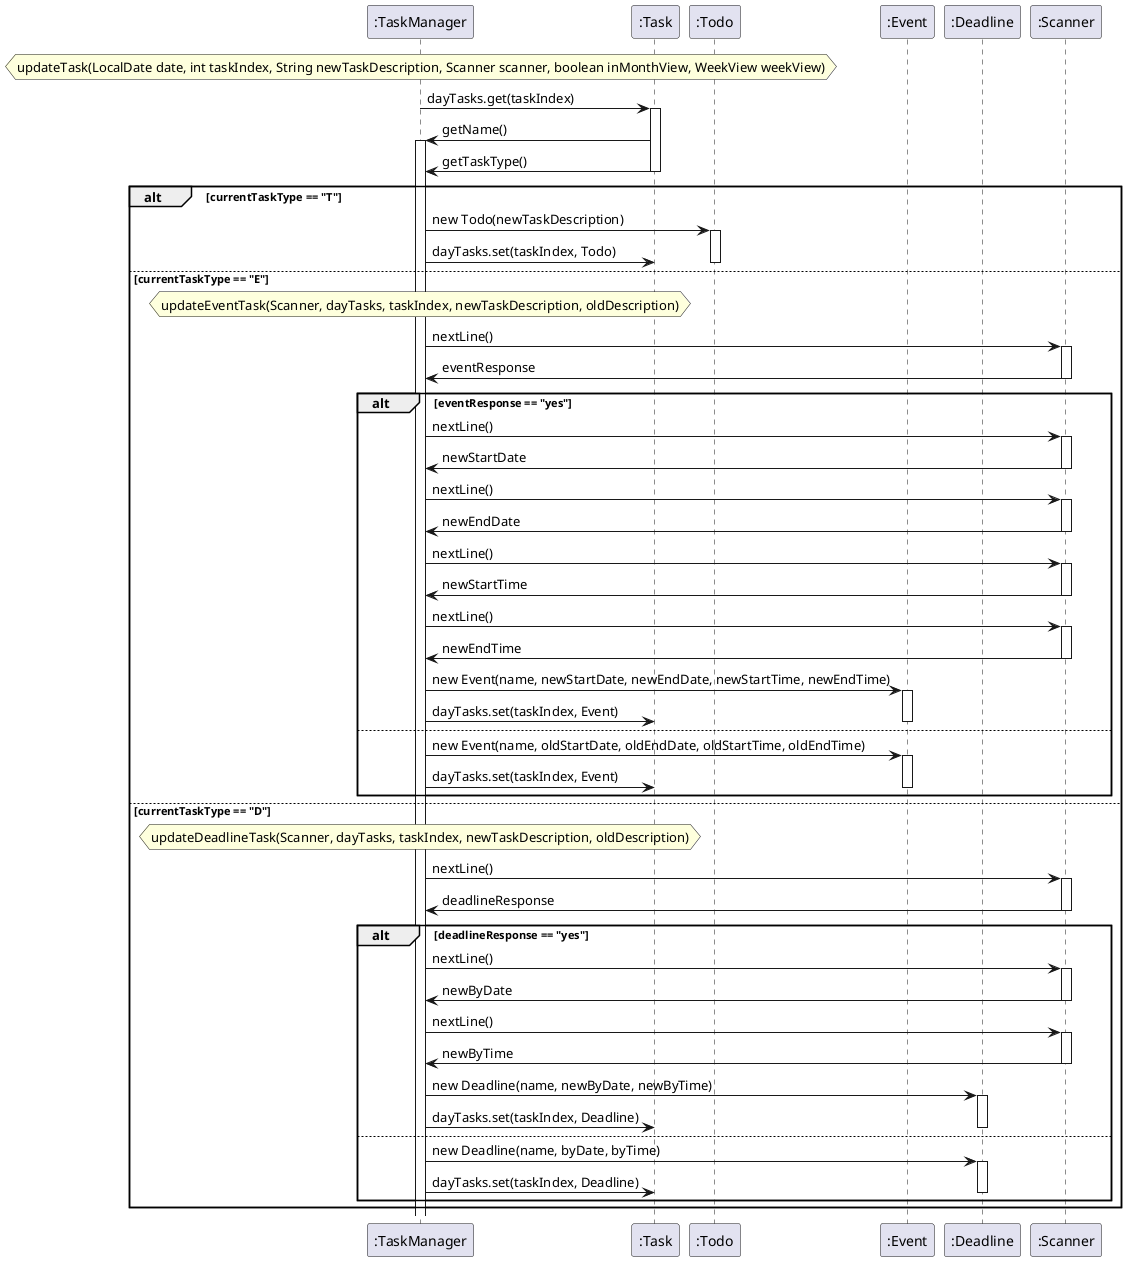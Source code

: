 @startuml
participant ":TaskManager" as TaskManager
participant ":Task" as Task
participant ":Todo" as Todo
participant ":Event" as Event
participant ":Deadline" as Deadline
participant ":Scanner" as Scanner

hnote over TaskManager : updateTask(LocalDate date, int taskIndex, String newTaskDescription, Scanner scanner, boolean inMonthView, WeekView weekView)

TaskManager -> Task : dayTasks.get(taskIndex)
activate Task

Task -> TaskManager : getName()
activate TaskManager

Task -> TaskManager : getTaskType()
deactivate Task

alt currentTaskType == "T"
    TaskManager -> Todo : new Todo(newTaskDescription)
    activate Todo
    TaskManager -> Task : dayTasks.set(taskIndex, Todo)
    deactivate Todo
else currentTaskType == "E"
    hnote over TaskManager : updateEventTask(Scanner, dayTasks, taskIndex, newTaskDescription, oldDescription)
    TaskManager -> Scanner : nextLine()
    activate Scanner
    Scanner -> TaskManager : eventResponse
    deactivate Scanner
    alt eventResponse == "yes"
        TaskManager -> Scanner : nextLine()
        activate Scanner
        Scanner -> TaskManager : newStartDate
        deactivate Scanner
        TaskManager -> Scanner : nextLine()
        activate Scanner
        Scanner -> TaskManager : newEndDate
        deactivate Scanner
        TaskManager -> Scanner : nextLine()
        activate Scanner
        Scanner -> TaskManager : newStartTime
        deactivate Scanner
        TaskManager -> Scanner : nextLine()
        activate Scanner
        Scanner -> TaskManager : newEndTime
        deactivate Scanner
        TaskManager -> Event : new Event(name, newStartDate, newEndDate, newStartTime, newEndTime)
        activate Event
        TaskManager -> Task : dayTasks.set(taskIndex, Event)
        deactivate Event
    else
        TaskManager -> Event : new Event(name, oldStartDate, oldEndDate, oldStartTime, oldEndTime)
        activate Event
        TaskManager -> Task : dayTasks.set(taskIndex, Event)
        deactivate Event
    end
else currentTaskType == "D"
    hnote over TaskManager : updateDeadlineTask(Scanner, dayTasks, taskIndex, newTaskDescription, oldDescription)
    TaskManager -> Scanner : nextLine()
    activate Scanner
    Scanner -> TaskManager : deadlineResponse
    deactivate Scanner
    alt deadlineResponse == "yes"
        TaskManager -> Scanner : nextLine()
        activate Scanner
        Scanner -> TaskManager : newByDate
        deactivate Scanner
        TaskManager -> Scanner : nextLine()
        activate Scanner
        Scanner -> TaskManager : newByTime
        deactivate Scanner
        TaskManager -> Deadline : new Deadline(name, newByDate, newByTime)
        activate Deadline
        TaskManager -> Task : dayTasks.set(taskIndex, Deadline)
        deactivate Deadline
    else
        TaskManager -> Deadline : new Deadline(name, byDate, byTime)
        activate Deadline
        TaskManager -> Task : dayTasks.set(taskIndex, Deadline)
        deactivate Deadline
    end
end

@enduml